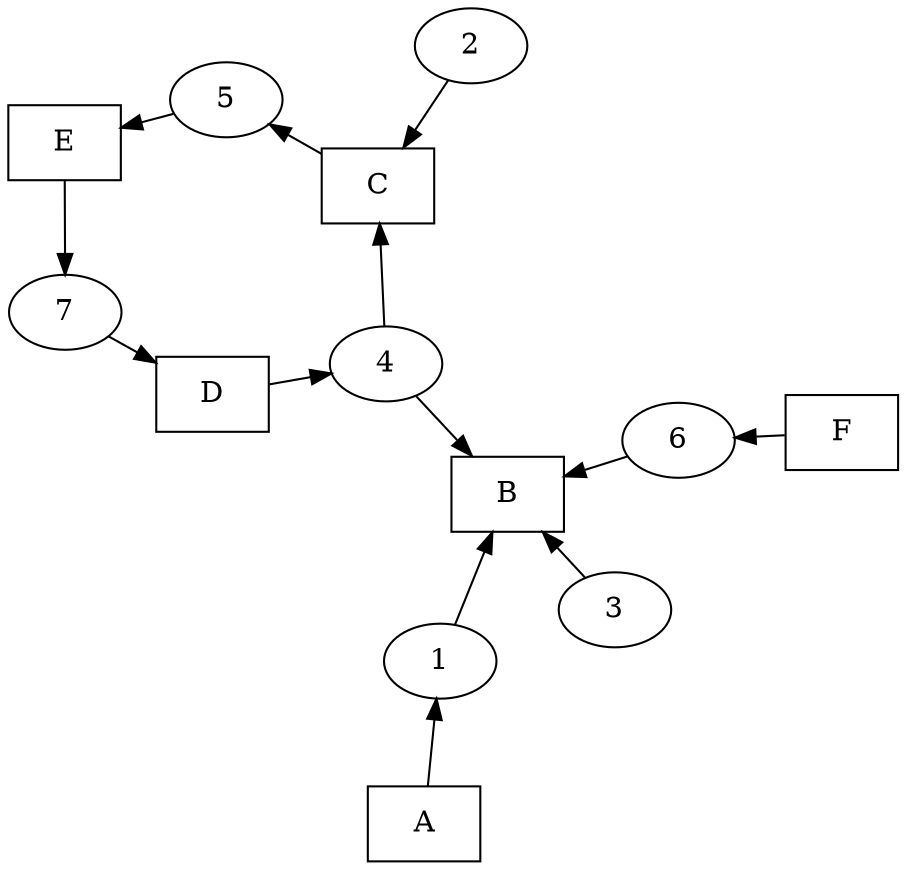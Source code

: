 digraph G {
	layout = neato;
	1 [label = "1"];
	2 [label = "2"];
	3 [label = "3"];
	4 [label = "4"];
	5 [label = "5"];
	6 [label = "6"];
	7 [label = "7"];
	A [label = "A", shape = box];
	B [label = "B", shape = box];
	C [label = "C", shape = box];
	D [label = "D", shape = box];
	E [label = "E", shape = box];
	F [label = "F", shape = box];
	A -> 1 -> B
	3 -> B;
	F -> 6 -> B;
	4 -> B;
	4 -> C;
	2 -> C -> 5 -> E -> 7 -> D -> 4;
		
	// 	11 [label = "1"];
	// 	21 [label = "2"];
	// 	31 [label = "3"];
	// 	41 [label = "4"];
	// 	51 [label = "5"];
	// 	61 [label = "6"];
	// 	71 [label = "7"];
	// 	A1 [label = "A", shape = box];
	// 	C1 [label = "C", shape = box];
	// 	D1 [label = "D", shape = box];
	// 	E1 [label = "E", shape = box];
	// 	F1 [label = "F", shape = box];
	// 	A1 -> 11;
	// 	F1 -> 61;
	// 	21 -> C1;
	// 	C1 -> 51;
	// 	51 -> E1;
	// 	E1 -> 71;
	// 	71 -> D1;
	// 	D1 -> 41;
	// 	41 -> C1;
	// };
}
